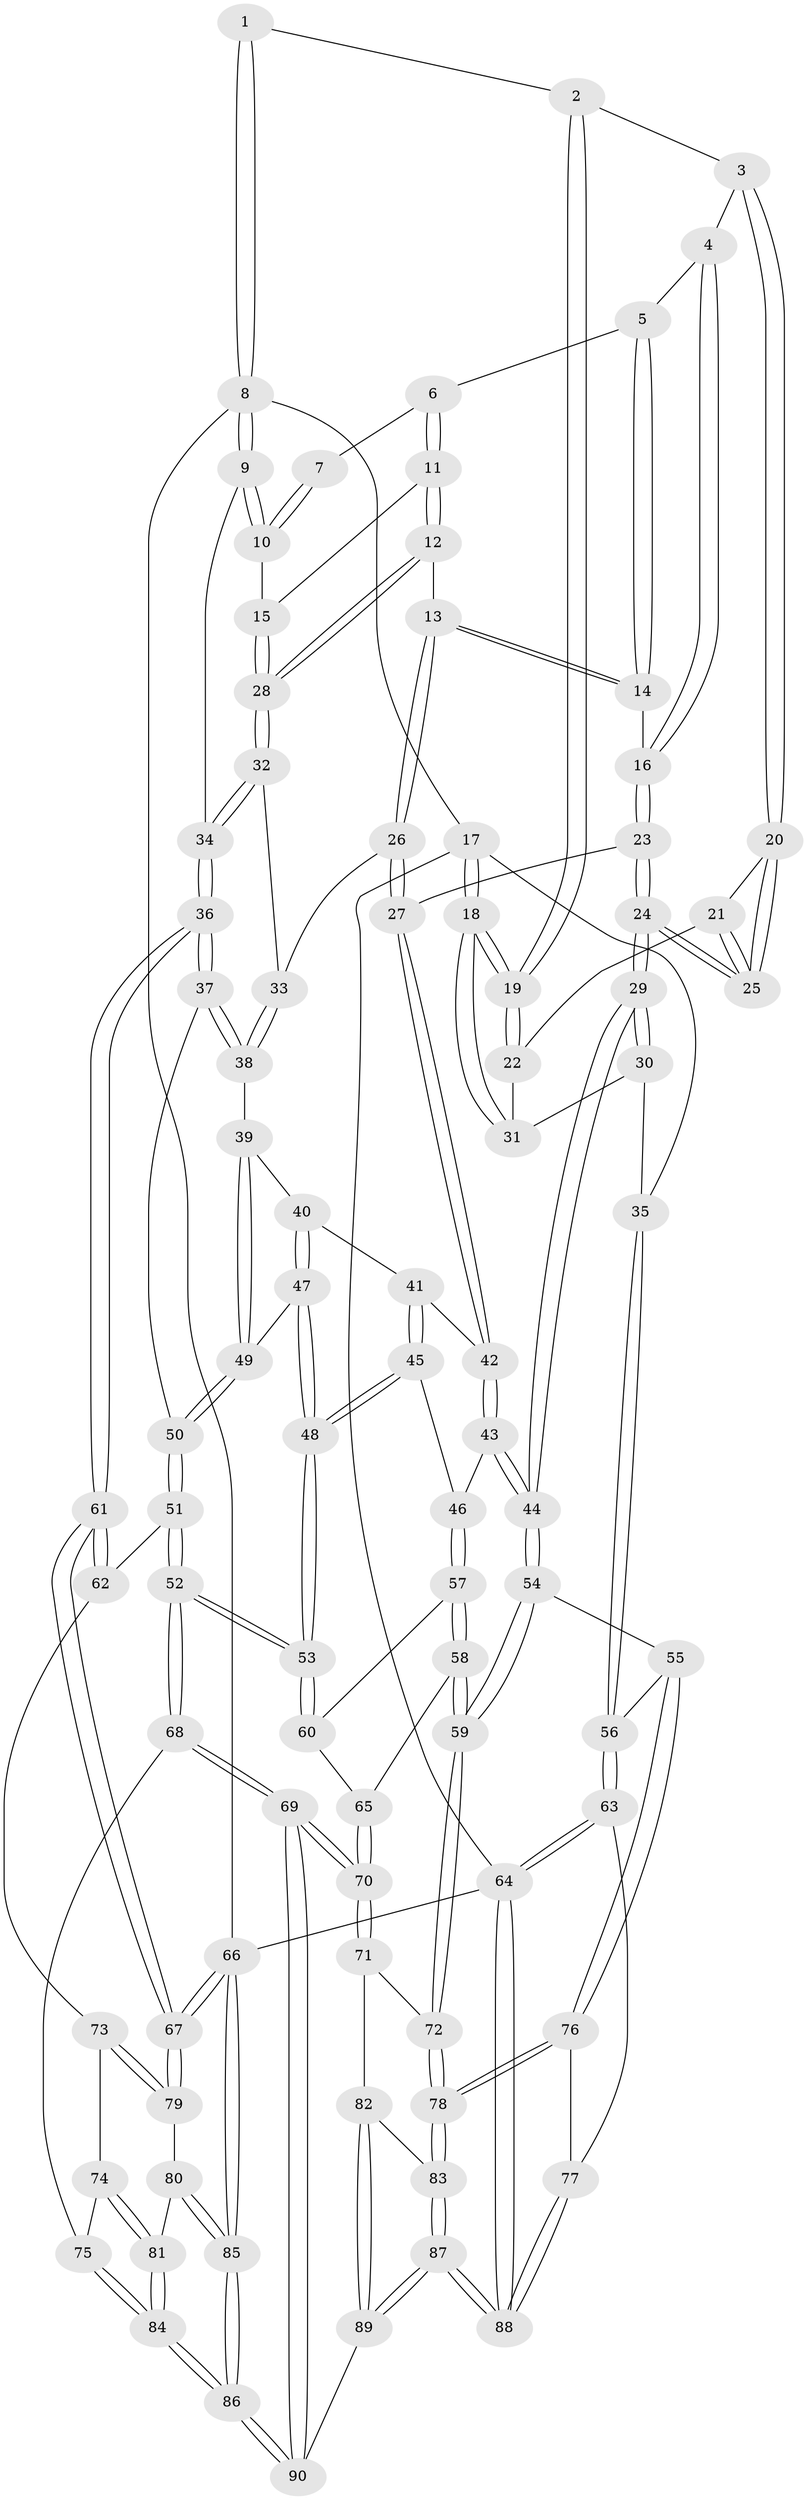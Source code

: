 // Generated by graph-tools (version 1.1) at 2025/51/03/09/25 03:51:08]
// undirected, 90 vertices, 222 edges
graph export_dot {
graph [start="1"]
  node [color=gray90,style=filled];
  1 [pos="+0.8705116703579459+0"];
  2 [pos="+0.29607878943363514+0"];
  3 [pos="+0.30228285827367923+0"];
  4 [pos="+0.39628836918623195+0.0025886018470766803"];
  5 [pos="+0.7867495985603258+0.0500331390998684"];
  6 [pos="+0.7967098981529125+0.04746160833380601"];
  7 [pos="+0.8498405934847044+0"];
  8 [pos="+1+0"];
  9 [pos="+1+0.33153575915837247"];
  10 [pos="+1+0.23178132095702922"];
  11 [pos="+0.8012406148227618+0.09077933482809034"];
  12 [pos="+0.737330703170479+0.24439760016479514"];
  13 [pos="+0.6933423188654763+0.25827876633789704"];
  14 [pos="+0.5181535404530416+0.1362227980924755"];
  15 [pos="+0.952127923600126+0.2154171727767479"];
  16 [pos="+0.49737710088611237+0.13152250381915312"];
  17 [pos="+0+0"];
  18 [pos="+0+0"];
  19 [pos="+0+0"];
  20 [pos="+0.27943113252530916+0.1181777555437863"];
  21 [pos="+0.14493997908342388+0.2881564086163678"];
  22 [pos="+0.13698470546670263+0.28691846927259496"];
  23 [pos="+0.45608906051652026+0.40433786619336676"];
  24 [pos="+0.32932040940251966+0.44654816006983644"];
  25 [pos="+0.3075312740168076+0.40210226633564805"];
  26 [pos="+0.5863203974339017+0.4391030027403564"];
  27 [pos="+0.5828712533378059+0.44120461828354723"];
  28 [pos="+0.8117396675755794+0.3089954555353402"];
  29 [pos="+0.2832211561771905+0.518833341791233"];
  30 [pos="+0.060015692283043445+0.38782878380603536"];
  31 [pos="+0.07614747418959224+0.34511741507457533"];
  32 [pos="+0.8430654512740721+0.3929455718896796"];
  33 [pos="+0.7929520513010019+0.44380679046972143"];
  34 [pos="+1+0.4530538172432771"];
  35 [pos="+0+0.4677529679373686"];
  36 [pos="+1+0.5097165047929304"];
  37 [pos="+1+0.55275030972733"];
  38 [pos="+0.8075316617542356+0.5426269902391229"];
  39 [pos="+0.7928135434178284+0.5714699203292228"];
  40 [pos="+0.6873529221354402+0.56985509988542"];
  41 [pos="+0.6499134920427944+0.551402279585986"];
  42 [pos="+0.5845162061974011+0.44766032422846963"];
  43 [pos="+0.5258005203124292+0.6390767495377072"];
  44 [pos="+0.2616296511687438+0.599403764323712"];
  45 [pos="+0.6265423970262819+0.6425406471392486"];
  46 [pos="+0.5385734486286404+0.6594096382687132"];
  47 [pos="+0.7149802706216026+0.671218055681175"];
  48 [pos="+0.6777456950334206+0.7186896630619599"];
  49 [pos="+0.80674397380035+0.6381665681374703"];
  50 [pos="+0.8314563526765564+0.6629539733864229"];
  51 [pos="+0.8474929776288508+0.7383270321769696"];
  52 [pos="+0.6888681270952671+0.8234610174374287"];
  53 [pos="+0.6718608883829623+0.7789853488919298"];
  54 [pos="+0.2460943593745309+0.6289200544521897"];
  55 [pos="+0.2299486589952978+0.6365092385143902"];
  56 [pos="+0+0.5192633092892716"];
  57 [pos="+0.5375770726813529+0.7069749131151059"];
  58 [pos="+0.38694239057413754+0.7314936425535492"];
  59 [pos="+0.3279981635085682+0.7274433760171988"];
  60 [pos="+0.541701070017189+0.714312303144909"];
  61 [pos="+1+0.5841687330107455"];
  62 [pos="+0.8882769196413923+0.7587781660957861"];
  63 [pos="+0+0.8324113144799483"];
  64 [pos="+0+1"];
  65 [pos="+0.5110350222543486+0.7859499574626277"];
  66 [pos="+1+1"];
  67 [pos="+1+0.9066896244902016"];
  68 [pos="+0.67902514960632+0.8743787758711088"];
  69 [pos="+0.6134658319606092+0.9555556635720249"];
  70 [pos="+0.5271478749264493+0.895078900059153"];
  71 [pos="+0.38060294549002865+0.8601736648879436"];
  72 [pos="+0.37071434089985256+0.8525053556649062"];
  73 [pos="+0.9053300774777508+0.8188443434475883"];
  74 [pos="+0.8655097711784929+0.8799911262866965"];
  75 [pos="+0.7890519412954102+0.8987410524058622"];
  76 [pos="+0.10205623852822171+0.8218748599131293"];
  77 [pos="+0.039636916277043924+0.8305396354968452"];
  78 [pos="+0.19263684441144088+0.9970121685714592"];
  79 [pos="+1+0.8766625364964804"];
  80 [pos="+0.9222855709861795+0.9360000155661929"];
  81 [pos="+0.9020410076500317+0.9339854294223118"];
  82 [pos="+0.38145195184916164+0.9292933848673779"];
  83 [pos="+0.19865130589672303+1"];
  84 [pos="+0.8561367968779094+1"];
  85 [pos="+1+1"];
  86 [pos="+0.8503109413799617+1"];
  87 [pos="+0.19381747006582314+1"];
  88 [pos="+0+1"];
  89 [pos="+0.47455443689165905+1"];
  90 [pos="+0.6019113222298603+1"];
  1 -- 2;
  1 -- 8;
  1 -- 8;
  2 -- 3;
  2 -- 19;
  2 -- 19;
  3 -- 4;
  3 -- 20;
  3 -- 20;
  4 -- 5;
  4 -- 16;
  4 -- 16;
  5 -- 6;
  5 -- 14;
  5 -- 14;
  6 -- 7;
  6 -- 11;
  6 -- 11;
  7 -- 10;
  7 -- 10;
  8 -- 9;
  8 -- 9;
  8 -- 17;
  8 -- 66;
  9 -- 10;
  9 -- 10;
  9 -- 34;
  10 -- 15;
  11 -- 12;
  11 -- 12;
  11 -- 15;
  12 -- 13;
  12 -- 28;
  12 -- 28;
  13 -- 14;
  13 -- 14;
  13 -- 26;
  13 -- 26;
  14 -- 16;
  15 -- 28;
  15 -- 28;
  16 -- 23;
  16 -- 23;
  17 -- 18;
  17 -- 18;
  17 -- 35;
  17 -- 64;
  18 -- 19;
  18 -- 19;
  18 -- 31;
  18 -- 31;
  19 -- 22;
  19 -- 22;
  20 -- 21;
  20 -- 25;
  20 -- 25;
  21 -- 22;
  21 -- 25;
  21 -- 25;
  22 -- 31;
  23 -- 24;
  23 -- 24;
  23 -- 27;
  24 -- 25;
  24 -- 25;
  24 -- 29;
  24 -- 29;
  26 -- 27;
  26 -- 27;
  26 -- 33;
  27 -- 42;
  27 -- 42;
  28 -- 32;
  28 -- 32;
  29 -- 30;
  29 -- 30;
  29 -- 44;
  29 -- 44;
  30 -- 31;
  30 -- 35;
  32 -- 33;
  32 -- 34;
  32 -- 34;
  33 -- 38;
  33 -- 38;
  34 -- 36;
  34 -- 36;
  35 -- 56;
  35 -- 56;
  36 -- 37;
  36 -- 37;
  36 -- 61;
  36 -- 61;
  37 -- 38;
  37 -- 38;
  37 -- 50;
  38 -- 39;
  39 -- 40;
  39 -- 49;
  39 -- 49;
  40 -- 41;
  40 -- 47;
  40 -- 47;
  41 -- 42;
  41 -- 45;
  41 -- 45;
  42 -- 43;
  42 -- 43;
  43 -- 44;
  43 -- 44;
  43 -- 46;
  44 -- 54;
  44 -- 54;
  45 -- 46;
  45 -- 48;
  45 -- 48;
  46 -- 57;
  46 -- 57;
  47 -- 48;
  47 -- 48;
  47 -- 49;
  48 -- 53;
  48 -- 53;
  49 -- 50;
  49 -- 50;
  50 -- 51;
  50 -- 51;
  51 -- 52;
  51 -- 52;
  51 -- 62;
  52 -- 53;
  52 -- 53;
  52 -- 68;
  52 -- 68;
  53 -- 60;
  53 -- 60;
  54 -- 55;
  54 -- 59;
  54 -- 59;
  55 -- 56;
  55 -- 76;
  55 -- 76;
  56 -- 63;
  56 -- 63;
  57 -- 58;
  57 -- 58;
  57 -- 60;
  58 -- 59;
  58 -- 59;
  58 -- 65;
  59 -- 72;
  59 -- 72;
  60 -- 65;
  61 -- 62;
  61 -- 62;
  61 -- 67;
  61 -- 67;
  62 -- 73;
  63 -- 64;
  63 -- 64;
  63 -- 77;
  64 -- 88;
  64 -- 88;
  64 -- 66;
  65 -- 70;
  65 -- 70;
  66 -- 67;
  66 -- 67;
  66 -- 85;
  66 -- 85;
  67 -- 79;
  67 -- 79;
  68 -- 69;
  68 -- 69;
  68 -- 75;
  69 -- 70;
  69 -- 70;
  69 -- 90;
  69 -- 90;
  70 -- 71;
  70 -- 71;
  71 -- 72;
  71 -- 82;
  72 -- 78;
  72 -- 78;
  73 -- 74;
  73 -- 79;
  73 -- 79;
  74 -- 75;
  74 -- 81;
  74 -- 81;
  75 -- 84;
  75 -- 84;
  76 -- 77;
  76 -- 78;
  76 -- 78;
  77 -- 88;
  77 -- 88;
  78 -- 83;
  78 -- 83;
  79 -- 80;
  80 -- 81;
  80 -- 85;
  80 -- 85;
  81 -- 84;
  81 -- 84;
  82 -- 83;
  82 -- 89;
  82 -- 89;
  83 -- 87;
  83 -- 87;
  84 -- 86;
  84 -- 86;
  85 -- 86;
  85 -- 86;
  86 -- 90;
  86 -- 90;
  87 -- 88;
  87 -- 88;
  87 -- 89;
  87 -- 89;
  89 -- 90;
}
